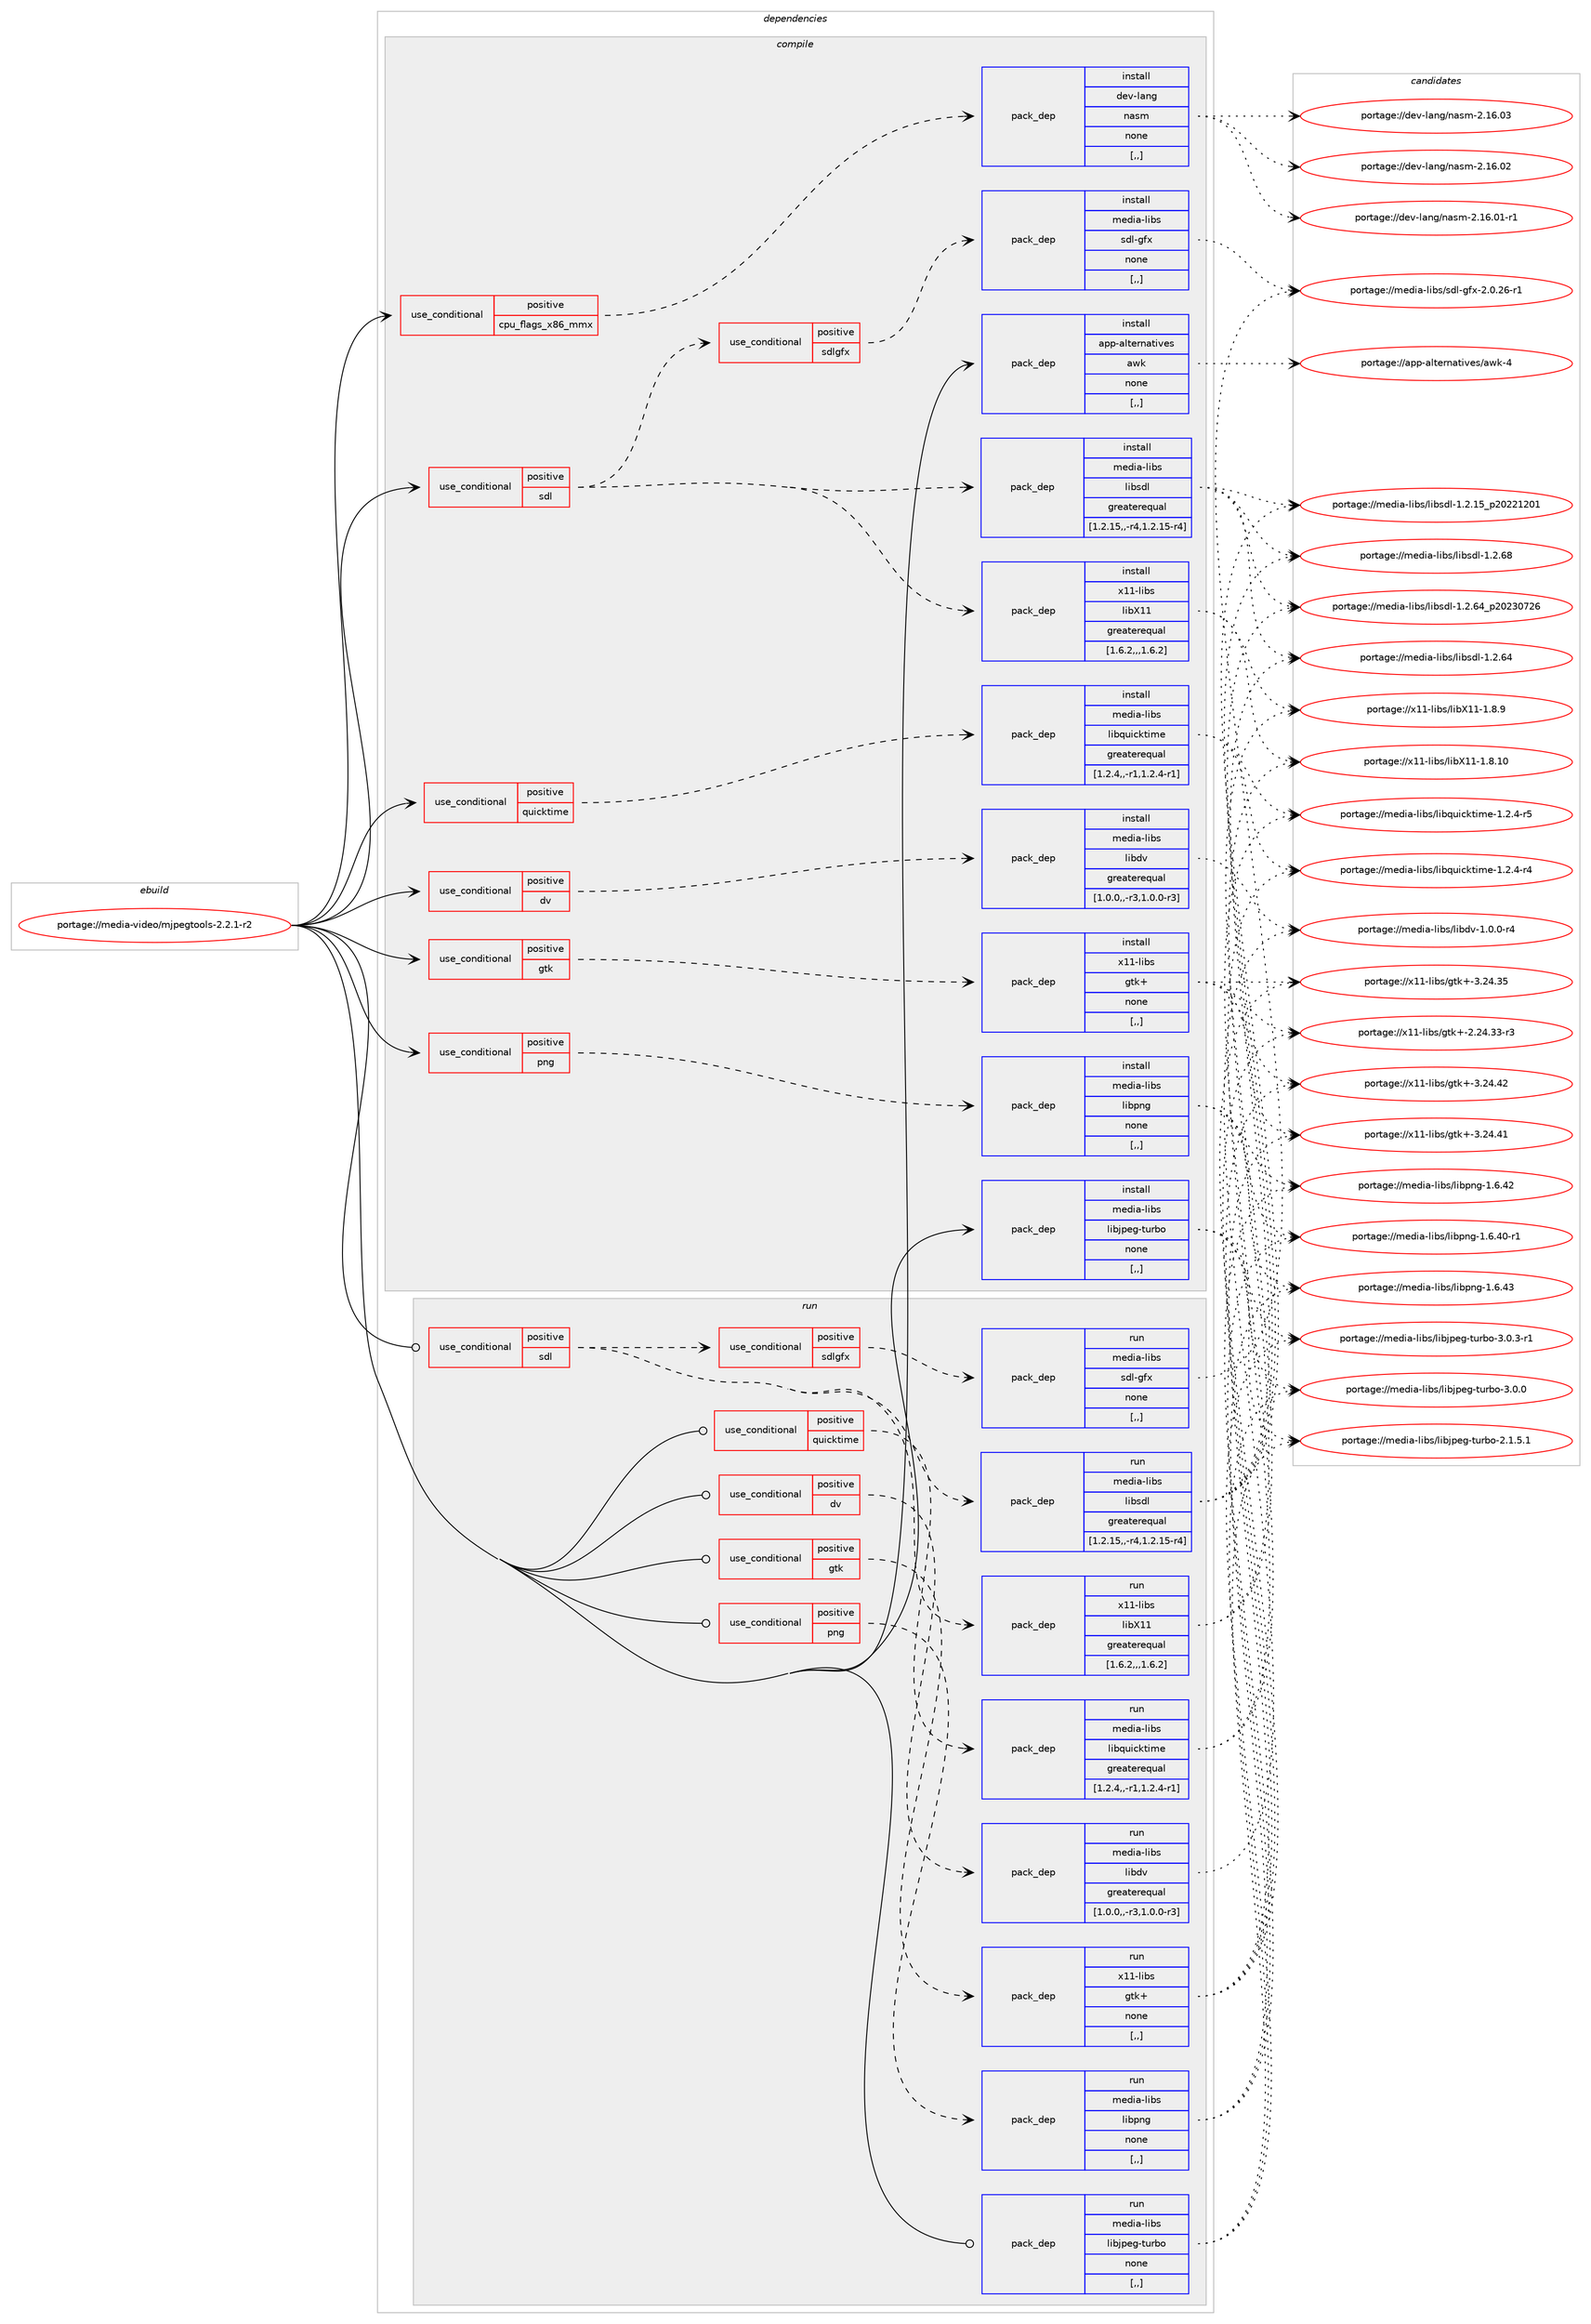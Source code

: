 digraph prolog {

# *************
# Graph options
# *************

newrank=true;
concentrate=true;
compound=true;
graph [rankdir=LR,fontname=Helvetica,fontsize=10,ranksep=1.5];#, ranksep=2.5, nodesep=0.2];
edge  [arrowhead=vee];
node  [fontname=Helvetica,fontsize=10];

# **********
# The ebuild
# **********

subgraph cluster_leftcol {
color=gray;
label=<<i>ebuild</i>>;
id [label="portage://media-video/mjpegtools-2.2.1-r2", color=red, width=4, href="../media-video/mjpegtools-2.2.1-r2.svg"];
}

# ****************
# The dependencies
# ****************

subgraph cluster_midcol {
color=gray;
label=<<i>dependencies</i>>;
subgraph cluster_compile {
fillcolor="#eeeeee";
style=filled;
label=<<i>compile</i>>;
subgraph cond84137 {
dependency329243 [label=<<TABLE BORDER="0" CELLBORDER="1" CELLSPACING="0" CELLPADDING="4"><TR><TD ROWSPAN="3" CELLPADDING="10">use_conditional</TD></TR><TR><TD>positive</TD></TR><TR><TD>cpu_flags_x86_mmx</TD></TR></TABLE>>, shape=none, color=red];
subgraph pack242594 {
dependency329244 [label=<<TABLE BORDER="0" CELLBORDER="1" CELLSPACING="0" CELLPADDING="4" WIDTH="220"><TR><TD ROWSPAN="6" CELLPADDING="30">pack_dep</TD></TR><TR><TD WIDTH="110">install</TD></TR><TR><TD>dev-lang</TD></TR><TR><TD>nasm</TD></TR><TR><TD>none</TD></TR><TR><TD>[,,]</TD></TR></TABLE>>, shape=none, color=blue];
}
dependency329243:e -> dependency329244:w [weight=20,style="dashed",arrowhead="vee"];
}
id:e -> dependency329243:w [weight=20,style="solid",arrowhead="vee"];
subgraph cond84138 {
dependency329245 [label=<<TABLE BORDER="0" CELLBORDER="1" CELLSPACING="0" CELLPADDING="4"><TR><TD ROWSPAN="3" CELLPADDING="10">use_conditional</TD></TR><TR><TD>positive</TD></TR><TR><TD>dv</TD></TR></TABLE>>, shape=none, color=red];
subgraph pack242595 {
dependency329246 [label=<<TABLE BORDER="0" CELLBORDER="1" CELLSPACING="0" CELLPADDING="4" WIDTH="220"><TR><TD ROWSPAN="6" CELLPADDING="30">pack_dep</TD></TR><TR><TD WIDTH="110">install</TD></TR><TR><TD>media-libs</TD></TR><TR><TD>libdv</TD></TR><TR><TD>greaterequal</TD></TR><TR><TD>[1.0.0,,-r3,1.0.0-r3]</TD></TR></TABLE>>, shape=none, color=blue];
}
dependency329245:e -> dependency329246:w [weight=20,style="dashed",arrowhead="vee"];
}
id:e -> dependency329245:w [weight=20,style="solid",arrowhead="vee"];
subgraph cond84139 {
dependency329247 [label=<<TABLE BORDER="0" CELLBORDER="1" CELLSPACING="0" CELLPADDING="4"><TR><TD ROWSPAN="3" CELLPADDING="10">use_conditional</TD></TR><TR><TD>positive</TD></TR><TR><TD>gtk</TD></TR></TABLE>>, shape=none, color=red];
subgraph pack242596 {
dependency329248 [label=<<TABLE BORDER="0" CELLBORDER="1" CELLSPACING="0" CELLPADDING="4" WIDTH="220"><TR><TD ROWSPAN="6" CELLPADDING="30">pack_dep</TD></TR><TR><TD WIDTH="110">install</TD></TR><TR><TD>x11-libs</TD></TR><TR><TD>gtk+</TD></TR><TR><TD>none</TD></TR><TR><TD>[,,]</TD></TR></TABLE>>, shape=none, color=blue];
}
dependency329247:e -> dependency329248:w [weight=20,style="dashed",arrowhead="vee"];
}
id:e -> dependency329247:w [weight=20,style="solid",arrowhead="vee"];
subgraph cond84140 {
dependency329249 [label=<<TABLE BORDER="0" CELLBORDER="1" CELLSPACING="0" CELLPADDING="4"><TR><TD ROWSPAN="3" CELLPADDING="10">use_conditional</TD></TR><TR><TD>positive</TD></TR><TR><TD>png</TD></TR></TABLE>>, shape=none, color=red];
subgraph pack242597 {
dependency329250 [label=<<TABLE BORDER="0" CELLBORDER="1" CELLSPACING="0" CELLPADDING="4" WIDTH="220"><TR><TD ROWSPAN="6" CELLPADDING="30">pack_dep</TD></TR><TR><TD WIDTH="110">install</TD></TR><TR><TD>media-libs</TD></TR><TR><TD>libpng</TD></TR><TR><TD>none</TD></TR><TR><TD>[,,]</TD></TR></TABLE>>, shape=none, color=blue];
}
dependency329249:e -> dependency329250:w [weight=20,style="dashed",arrowhead="vee"];
}
id:e -> dependency329249:w [weight=20,style="solid",arrowhead="vee"];
subgraph cond84141 {
dependency329251 [label=<<TABLE BORDER="0" CELLBORDER="1" CELLSPACING="0" CELLPADDING="4"><TR><TD ROWSPAN="3" CELLPADDING="10">use_conditional</TD></TR><TR><TD>positive</TD></TR><TR><TD>quicktime</TD></TR></TABLE>>, shape=none, color=red];
subgraph pack242598 {
dependency329252 [label=<<TABLE BORDER="0" CELLBORDER="1" CELLSPACING="0" CELLPADDING="4" WIDTH="220"><TR><TD ROWSPAN="6" CELLPADDING="30">pack_dep</TD></TR><TR><TD WIDTH="110">install</TD></TR><TR><TD>media-libs</TD></TR><TR><TD>libquicktime</TD></TR><TR><TD>greaterequal</TD></TR><TR><TD>[1.2.4,,-r1,1.2.4-r1]</TD></TR></TABLE>>, shape=none, color=blue];
}
dependency329251:e -> dependency329252:w [weight=20,style="dashed",arrowhead="vee"];
}
id:e -> dependency329251:w [weight=20,style="solid",arrowhead="vee"];
subgraph cond84142 {
dependency329253 [label=<<TABLE BORDER="0" CELLBORDER="1" CELLSPACING="0" CELLPADDING="4"><TR><TD ROWSPAN="3" CELLPADDING="10">use_conditional</TD></TR><TR><TD>positive</TD></TR><TR><TD>sdl</TD></TR></TABLE>>, shape=none, color=red];
subgraph pack242599 {
dependency329254 [label=<<TABLE BORDER="0" CELLBORDER="1" CELLSPACING="0" CELLPADDING="4" WIDTH="220"><TR><TD ROWSPAN="6" CELLPADDING="30">pack_dep</TD></TR><TR><TD WIDTH="110">install</TD></TR><TR><TD>media-libs</TD></TR><TR><TD>libsdl</TD></TR><TR><TD>greaterequal</TD></TR><TR><TD>[1.2.15,,-r4,1.2.15-r4]</TD></TR></TABLE>>, shape=none, color=blue];
}
dependency329253:e -> dependency329254:w [weight=20,style="dashed",arrowhead="vee"];
subgraph pack242600 {
dependency329255 [label=<<TABLE BORDER="0" CELLBORDER="1" CELLSPACING="0" CELLPADDING="4" WIDTH="220"><TR><TD ROWSPAN="6" CELLPADDING="30">pack_dep</TD></TR><TR><TD WIDTH="110">install</TD></TR><TR><TD>x11-libs</TD></TR><TR><TD>libX11</TD></TR><TR><TD>greaterequal</TD></TR><TR><TD>[1.6.2,,,1.6.2]</TD></TR></TABLE>>, shape=none, color=blue];
}
dependency329253:e -> dependency329255:w [weight=20,style="dashed",arrowhead="vee"];
subgraph cond84143 {
dependency329256 [label=<<TABLE BORDER="0" CELLBORDER="1" CELLSPACING="0" CELLPADDING="4"><TR><TD ROWSPAN="3" CELLPADDING="10">use_conditional</TD></TR><TR><TD>positive</TD></TR><TR><TD>sdlgfx</TD></TR></TABLE>>, shape=none, color=red];
subgraph pack242601 {
dependency329257 [label=<<TABLE BORDER="0" CELLBORDER="1" CELLSPACING="0" CELLPADDING="4" WIDTH="220"><TR><TD ROWSPAN="6" CELLPADDING="30">pack_dep</TD></TR><TR><TD WIDTH="110">install</TD></TR><TR><TD>media-libs</TD></TR><TR><TD>sdl-gfx</TD></TR><TR><TD>none</TD></TR><TR><TD>[,,]</TD></TR></TABLE>>, shape=none, color=blue];
}
dependency329256:e -> dependency329257:w [weight=20,style="dashed",arrowhead="vee"];
}
dependency329253:e -> dependency329256:w [weight=20,style="dashed",arrowhead="vee"];
}
id:e -> dependency329253:w [weight=20,style="solid",arrowhead="vee"];
subgraph pack242602 {
dependency329258 [label=<<TABLE BORDER="0" CELLBORDER="1" CELLSPACING="0" CELLPADDING="4" WIDTH="220"><TR><TD ROWSPAN="6" CELLPADDING="30">pack_dep</TD></TR><TR><TD WIDTH="110">install</TD></TR><TR><TD>app-alternatives</TD></TR><TR><TD>awk</TD></TR><TR><TD>none</TD></TR><TR><TD>[,,]</TD></TR></TABLE>>, shape=none, color=blue];
}
id:e -> dependency329258:w [weight=20,style="solid",arrowhead="vee"];
subgraph pack242603 {
dependency329259 [label=<<TABLE BORDER="0" CELLBORDER="1" CELLSPACING="0" CELLPADDING="4" WIDTH="220"><TR><TD ROWSPAN="6" CELLPADDING="30">pack_dep</TD></TR><TR><TD WIDTH="110">install</TD></TR><TR><TD>media-libs</TD></TR><TR><TD>libjpeg-turbo</TD></TR><TR><TD>none</TD></TR><TR><TD>[,,]</TD></TR></TABLE>>, shape=none, color=blue];
}
id:e -> dependency329259:w [weight=20,style="solid",arrowhead="vee"];
}
subgraph cluster_compileandrun {
fillcolor="#eeeeee";
style=filled;
label=<<i>compile and run</i>>;
}
subgraph cluster_run {
fillcolor="#eeeeee";
style=filled;
label=<<i>run</i>>;
subgraph cond84144 {
dependency329260 [label=<<TABLE BORDER="0" CELLBORDER="1" CELLSPACING="0" CELLPADDING="4"><TR><TD ROWSPAN="3" CELLPADDING="10">use_conditional</TD></TR><TR><TD>positive</TD></TR><TR><TD>dv</TD></TR></TABLE>>, shape=none, color=red];
subgraph pack242604 {
dependency329261 [label=<<TABLE BORDER="0" CELLBORDER="1" CELLSPACING="0" CELLPADDING="4" WIDTH="220"><TR><TD ROWSPAN="6" CELLPADDING="30">pack_dep</TD></TR><TR><TD WIDTH="110">run</TD></TR><TR><TD>media-libs</TD></TR><TR><TD>libdv</TD></TR><TR><TD>greaterequal</TD></TR><TR><TD>[1.0.0,,-r3,1.0.0-r3]</TD></TR></TABLE>>, shape=none, color=blue];
}
dependency329260:e -> dependency329261:w [weight=20,style="dashed",arrowhead="vee"];
}
id:e -> dependency329260:w [weight=20,style="solid",arrowhead="odot"];
subgraph cond84145 {
dependency329262 [label=<<TABLE BORDER="0" CELLBORDER="1" CELLSPACING="0" CELLPADDING="4"><TR><TD ROWSPAN="3" CELLPADDING="10">use_conditional</TD></TR><TR><TD>positive</TD></TR><TR><TD>gtk</TD></TR></TABLE>>, shape=none, color=red];
subgraph pack242605 {
dependency329263 [label=<<TABLE BORDER="0" CELLBORDER="1" CELLSPACING="0" CELLPADDING="4" WIDTH="220"><TR><TD ROWSPAN="6" CELLPADDING="30">pack_dep</TD></TR><TR><TD WIDTH="110">run</TD></TR><TR><TD>x11-libs</TD></TR><TR><TD>gtk+</TD></TR><TR><TD>none</TD></TR><TR><TD>[,,]</TD></TR></TABLE>>, shape=none, color=blue];
}
dependency329262:e -> dependency329263:w [weight=20,style="dashed",arrowhead="vee"];
}
id:e -> dependency329262:w [weight=20,style="solid",arrowhead="odot"];
subgraph cond84146 {
dependency329264 [label=<<TABLE BORDER="0" CELLBORDER="1" CELLSPACING="0" CELLPADDING="4"><TR><TD ROWSPAN="3" CELLPADDING="10">use_conditional</TD></TR><TR><TD>positive</TD></TR><TR><TD>png</TD></TR></TABLE>>, shape=none, color=red];
subgraph pack242606 {
dependency329265 [label=<<TABLE BORDER="0" CELLBORDER="1" CELLSPACING="0" CELLPADDING="4" WIDTH="220"><TR><TD ROWSPAN="6" CELLPADDING="30">pack_dep</TD></TR><TR><TD WIDTH="110">run</TD></TR><TR><TD>media-libs</TD></TR><TR><TD>libpng</TD></TR><TR><TD>none</TD></TR><TR><TD>[,,]</TD></TR></TABLE>>, shape=none, color=blue];
}
dependency329264:e -> dependency329265:w [weight=20,style="dashed",arrowhead="vee"];
}
id:e -> dependency329264:w [weight=20,style="solid",arrowhead="odot"];
subgraph cond84147 {
dependency329266 [label=<<TABLE BORDER="0" CELLBORDER="1" CELLSPACING="0" CELLPADDING="4"><TR><TD ROWSPAN="3" CELLPADDING="10">use_conditional</TD></TR><TR><TD>positive</TD></TR><TR><TD>quicktime</TD></TR></TABLE>>, shape=none, color=red];
subgraph pack242607 {
dependency329267 [label=<<TABLE BORDER="0" CELLBORDER="1" CELLSPACING="0" CELLPADDING="4" WIDTH="220"><TR><TD ROWSPAN="6" CELLPADDING="30">pack_dep</TD></TR><TR><TD WIDTH="110">run</TD></TR><TR><TD>media-libs</TD></TR><TR><TD>libquicktime</TD></TR><TR><TD>greaterequal</TD></TR><TR><TD>[1.2.4,,-r1,1.2.4-r1]</TD></TR></TABLE>>, shape=none, color=blue];
}
dependency329266:e -> dependency329267:w [weight=20,style="dashed",arrowhead="vee"];
}
id:e -> dependency329266:w [weight=20,style="solid",arrowhead="odot"];
subgraph cond84148 {
dependency329268 [label=<<TABLE BORDER="0" CELLBORDER="1" CELLSPACING="0" CELLPADDING="4"><TR><TD ROWSPAN="3" CELLPADDING="10">use_conditional</TD></TR><TR><TD>positive</TD></TR><TR><TD>sdl</TD></TR></TABLE>>, shape=none, color=red];
subgraph pack242608 {
dependency329269 [label=<<TABLE BORDER="0" CELLBORDER="1" CELLSPACING="0" CELLPADDING="4" WIDTH="220"><TR><TD ROWSPAN="6" CELLPADDING="30">pack_dep</TD></TR><TR><TD WIDTH="110">run</TD></TR><TR><TD>media-libs</TD></TR><TR><TD>libsdl</TD></TR><TR><TD>greaterequal</TD></TR><TR><TD>[1.2.15,,-r4,1.2.15-r4]</TD></TR></TABLE>>, shape=none, color=blue];
}
dependency329268:e -> dependency329269:w [weight=20,style="dashed",arrowhead="vee"];
subgraph pack242609 {
dependency329270 [label=<<TABLE BORDER="0" CELLBORDER="1" CELLSPACING="0" CELLPADDING="4" WIDTH="220"><TR><TD ROWSPAN="6" CELLPADDING="30">pack_dep</TD></TR><TR><TD WIDTH="110">run</TD></TR><TR><TD>x11-libs</TD></TR><TR><TD>libX11</TD></TR><TR><TD>greaterequal</TD></TR><TR><TD>[1.6.2,,,1.6.2]</TD></TR></TABLE>>, shape=none, color=blue];
}
dependency329268:e -> dependency329270:w [weight=20,style="dashed",arrowhead="vee"];
subgraph cond84149 {
dependency329271 [label=<<TABLE BORDER="0" CELLBORDER="1" CELLSPACING="0" CELLPADDING="4"><TR><TD ROWSPAN="3" CELLPADDING="10">use_conditional</TD></TR><TR><TD>positive</TD></TR><TR><TD>sdlgfx</TD></TR></TABLE>>, shape=none, color=red];
subgraph pack242610 {
dependency329272 [label=<<TABLE BORDER="0" CELLBORDER="1" CELLSPACING="0" CELLPADDING="4" WIDTH="220"><TR><TD ROWSPAN="6" CELLPADDING="30">pack_dep</TD></TR><TR><TD WIDTH="110">run</TD></TR><TR><TD>media-libs</TD></TR><TR><TD>sdl-gfx</TD></TR><TR><TD>none</TD></TR><TR><TD>[,,]</TD></TR></TABLE>>, shape=none, color=blue];
}
dependency329271:e -> dependency329272:w [weight=20,style="dashed",arrowhead="vee"];
}
dependency329268:e -> dependency329271:w [weight=20,style="dashed",arrowhead="vee"];
}
id:e -> dependency329268:w [weight=20,style="solid",arrowhead="odot"];
subgraph pack242611 {
dependency329273 [label=<<TABLE BORDER="0" CELLBORDER="1" CELLSPACING="0" CELLPADDING="4" WIDTH="220"><TR><TD ROWSPAN="6" CELLPADDING="30">pack_dep</TD></TR><TR><TD WIDTH="110">run</TD></TR><TR><TD>media-libs</TD></TR><TR><TD>libjpeg-turbo</TD></TR><TR><TD>none</TD></TR><TR><TD>[,,]</TD></TR></TABLE>>, shape=none, color=blue];
}
id:e -> dependency329273:w [weight=20,style="solid",arrowhead="odot"];
}
}

# **************
# The candidates
# **************

subgraph cluster_choices {
rank=same;
color=gray;
label=<<i>candidates</i>>;

subgraph choice242594 {
color=black;
nodesep=1;
choice100101118451089711010347110971151094550464954464851 [label="portage://dev-lang/nasm-2.16.03", color=red, width=4,href="../dev-lang/nasm-2.16.03.svg"];
choice100101118451089711010347110971151094550464954464850 [label="portage://dev-lang/nasm-2.16.02", color=red, width=4,href="../dev-lang/nasm-2.16.02.svg"];
choice1001011184510897110103471109711510945504649544648494511449 [label="portage://dev-lang/nasm-2.16.01-r1", color=red, width=4,href="../dev-lang/nasm-2.16.01-r1.svg"];
dependency329244:e -> choice100101118451089711010347110971151094550464954464851:w [style=dotted,weight="100"];
dependency329244:e -> choice100101118451089711010347110971151094550464954464850:w [style=dotted,weight="100"];
dependency329244:e -> choice1001011184510897110103471109711510945504649544648494511449:w [style=dotted,weight="100"];
}
subgraph choice242595 {
color=black;
nodesep=1;
choice10910110010597451081059811547108105981001184549464846484511452 [label="portage://media-libs/libdv-1.0.0-r4", color=red, width=4,href="../media-libs/libdv-1.0.0-r4.svg"];
dependency329246:e -> choice10910110010597451081059811547108105981001184549464846484511452:w [style=dotted,weight="100"];
}
subgraph choice242596 {
color=black;
nodesep=1;
choice1204949451081059811547103116107434551465052465250 [label="portage://x11-libs/gtk+-3.24.42", color=red, width=4,href="../x11-libs/gtk+-3.24.42.svg"];
choice1204949451081059811547103116107434551465052465249 [label="portage://x11-libs/gtk+-3.24.41", color=red, width=4,href="../x11-libs/gtk+-3.24.41.svg"];
choice1204949451081059811547103116107434551465052465153 [label="portage://x11-libs/gtk+-3.24.35", color=red, width=4,href="../x11-libs/gtk+-3.24.35.svg"];
choice12049494510810598115471031161074345504650524651514511451 [label="portage://x11-libs/gtk+-2.24.33-r3", color=red, width=4,href="../x11-libs/gtk+-2.24.33-r3.svg"];
dependency329248:e -> choice1204949451081059811547103116107434551465052465250:w [style=dotted,weight="100"];
dependency329248:e -> choice1204949451081059811547103116107434551465052465249:w [style=dotted,weight="100"];
dependency329248:e -> choice1204949451081059811547103116107434551465052465153:w [style=dotted,weight="100"];
dependency329248:e -> choice12049494510810598115471031161074345504650524651514511451:w [style=dotted,weight="100"];
}
subgraph choice242597 {
color=black;
nodesep=1;
choice109101100105974510810598115471081059811211010345494654465251 [label="portage://media-libs/libpng-1.6.43", color=red, width=4,href="../media-libs/libpng-1.6.43.svg"];
choice109101100105974510810598115471081059811211010345494654465250 [label="portage://media-libs/libpng-1.6.42", color=red, width=4,href="../media-libs/libpng-1.6.42.svg"];
choice1091011001059745108105981154710810598112110103454946544652484511449 [label="portage://media-libs/libpng-1.6.40-r1", color=red, width=4,href="../media-libs/libpng-1.6.40-r1.svg"];
dependency329250:e -> choice109101100105974510810598115471081059811211010345494654465251:w [style=dotted,weight="100"];
dependency329250:e -> choice109101100105974510810598115471081059811211010345494654465250:w [style=dotted,weight="100"];
dependency329250:e -> choice1091011001059745108105981154710810598112110103454946544652484511449:w [style=dotted,weight="100"];
}
subgraph choice242598 {
color=black;
nodesep=1;
choice1091011001059745108105981154710810598113117105991071161051091014549465046524511453 [label="portage://media-libs/libquicktime-1.2.4-r5", color=red, width=4,href="../media-libs/libquicktime-1.2.4-r5.svg"];
choice1091011001059745108105981154710810598113117105991071161051091014549465046524511452 [label="portage://media-libs/libquicktime-1.2.4-r4", color=red, width=4,href="../media-libs/libquicktime-1.2.4-r4.svg"];
dependency329252:e -> choice1091011001059745108105981154710810598113117105991071161051091014549465046524511453:w [style=dotted,weight="100"];
dependency329252:e -> choice1091011001059745108105981154710810598113117105991071161051091014549465046524511452:w [style=dotted,weight="100"];
}
subgraph choice242599 {
color=black;
nodesep=1;
choice109101100105974510810598115471081059811510010845494650465456 [label="portage://media-libs/libsdl-1.2.68", color=red, width=4,href="../media-libs/libsdl-1.2.68.svg"];
choice109101100105974510810598115471081059811510010845494650465452951125048505148555054 [label="portage://media-libs/libsdl-1.2.64_p20230726", color=red, width=4,href="../media-libs/libsdl-1.2.64_p20230726.svg"];
choice109101100105974510810598115471081059811510010845494650465452 [label="portage://media-libs/libsdl-1.2.64", color=red, width=4,href="../media-libs/libsdl-1.2.64.svg"];
choice109101100105974510810598115471081059811510010845494650464953951125048505049504849 [label="portage://media-libs/libsdl-1.2.15_p20221201", color=red, width=4,href="../media-libs/libsdl-1.2.15_p20221201.svg"];
dependency329254:e -> choice109101100105974510810598115471081059811510010845494650465456:w [style=dotted,weight="100"];
dependency329254:e -> choice109101100105974510810598115471081059811510010845494650465452951125048505148555054:w [style=dotted,weight="100"];
dependency329254:e -> choice109101100105974510810598115471081059811510010845494650465452:w [style=dotted,weight="100"];
dependency329254:e -> choice109101100105974510810598115471081059811510010845494650464953951125048505049504849:w [style=dotted,weight="100"];
}
subgraph choice242600 {
color=black;
nodesep=1;
choice12049494510810598115471081059888494945494656464948 [label="portage://x11-libs/libX11-1.8.10", color=red, width=4,href="../x11-libs/libX11-1.8.10.svg"];
choice120494945108105981154710810598884949454946564657 [label="portage://x11-libs/libX11-1.8.9", color=red, width=4,href="../x11-libs/libX11-1.8.9.svg"];
dependency329255:e -> choice12049494510810598115471081059888494945494656464948:w [style=dotted,weight="100"];
dependency329255:e -> choice120494945108105981154710810598884949454946564657:w [style=dotted,weight="100"];
}
subgraph choice242601 {
color=black;
nodesep=1;
choice1091011001059745108105981154711510010845103102120455046484650544511449 [label="portage://media-libs/sdl-gfx-2.0.26-r1", color=red, width=4,href="../media-libs/sdl-gfx-2.0.26-r1.svg"];
dependency329257:e -> choice1091011001059745108105981154711510010845103102120455046484650544511449:w [style=dotted,weight="100"];
}
subgraph choice242602 {
color=black;
nodesep=1;
choice9711211245971081161011141109711610511810111547971191074552 [label="portage://app-alternatives/awk-4", color=red, width=4,href="../app-alternatives/awk-4.svg"];
dependency329258:e -> choice9711211245971081161011141109711610511810111547971191074552:w [style=dotted,weight="100"];
}
subgraph choice242603 {
color=black;
nodesep=1;
choice109101100105974510810598115471081059810611210110345116117114981114551464846514511449 [label="portage://media-libs/libjpeg-turbo-3.0.3-r1", color=red, width=4,href="../media-libs/libjpeg-turbo-3.0.3-r1.svg"];
choice10910110010597451081059811547108105981061121011034511611711498111455146484648 [label="portage://media-libs/libjpeg-turbo-3.0.0", color=red, width=4,href="../media-libs/libjpeg-turbo-3.0.0.svg"];
choice109101100105974510810598115471081059810611210110345116117114981114550464946534649 [label="portage://media-libs/libjpeg-turbo-2.1.5.1", color=red, width=4,href="../media-libs/libjpeg-turbo-2.1.5.1.svg"];
dependency329259:e -> choice109101100105974510810598115471081059810611210110345116117114981114551464846514511449:w [style=dotted,weight="100"];
dependency329259:e -> choice10910110010597451081059811547108105981061121011034511611711498111455146484648:w [style=dotted,weight="100"];
dependency329259:e -> choice109101100105974510810598115471081059810611210110345116117114981114550464946534649:w [style=dotted,weight="100"];
}
subgraph choice242604 {
color=black;
nodesep=1;
choice10910110010597451081059811547108105981001184549464846484511452 [label="portage://media-libs/libdv-1.0.0-r4", color=red, width=4,href="../media-libs/libdv-1.0.0-r4.svg"];
dependency329261:e -> choice10910110010597451081059811547108105981001184549464846484511452:w [style=dotted,weight="100"];
}
subgraph choice242605 {
color=black;
nodesep=1;
choice1204949451081059811547103116107434551465052465250 [label="portage://x11-libs/gtk+-3.24.42", color=red, width=4,href="../x11-libs/gtk+-3.24.42.svg"];
choice1204949451081059811547103116107434551465052465249 [label="portage://x11-libs/gtk+-3.24.41", color=red, width=4,href="../x11-libs/gtk+-3.24.41.svg"];
choice1204949451081059811547103116107434551465052465153 [label="portage://x11-libs/gtk+-3.24.35", color=red, width=4,href="../x11-libs/gtk+-3.24.35.svg"];
choice12049494510810598115471031161074345504650524651514511451 [label="portage://x11-libs/gtk+-2.24.33-r3", color=red, width=4,href="../x11-libs/gtk+-2.24.33-r3.svg"];
dependency329263:e -> choice1204949451081059811547103116107434551465052465250:w [style=dotted,weight="100"];
dependency329263:e -> choice1204949451081059811547103116107434551465052465249:w [style=dotted,weight="100"];
dependency329263:e -> choice1204949451081059811547103116107434551465052465153:w [style=dotted,weight="100"];
dependency329263:e -> choice12049494510810598115471031161074345504650524651514511451:w [style=dotted,weight="100"];
}
subgraph choice242606 {
color=black;
nodesep=1;
choice109101100105974510810598115471081059811211010345494654465251 [label="portage://media-libs/libpng-1.6.43", color=red, width=4,href="../media-libs/libpng-1.6.43.svg"];
choice109101100105974510810598115471081059811211010345494654465250 [label="portage://media-libs/libpng-1.6.42", color=red, width=4,href="../media-libs/libpng-1.6.42.svg"];
choice1091011001059745108105981154710810598112110103454946544652484511449 [label="portage://media-libs/libpng-1.6.40-r1", color=red, width=4,href="../media-libs/libpng-1.6.40-r1.svg"];
dependency329265:e -> choice109101100105974510810598115471081059811211010345494654465251:w [style=dotted,weight="100"];
dependency329265:e -> choice109101100105974510810598115471081059811211010345494654465250:w [style=dotted,weight="100"];
dependency329265:e -> choice1091011001059745108105981154710810598112110103454946544652484511449:w [style=dotted,weight="100"];
}
subgraph choice242607 {
color=black;
nodesep=1;
choice1091011001059745108105981154710810598113117105991071161051091014549465046524511453 [label="portage://media-libs/libquicktime-1.2.4-r5", color=red, width=4,href="../media-libs/libquicktime-1.2.4-r5.svg"];
choice1091011001059745108105981154710810598113117105991071161051091014549465046524511452 [label="portage://media-libs/libquicktime-1.2.4-r4", color=red, width=4,href="../media-libs/libquicktime-1.2.4-r4.svg"];
dependency329267:e -> choice1091011001059745108105981154710810598113117105991071161051091014549465046524511453:w [style=dotted,weight="100"];
dependency329267:e -> choice1091011001059745108105981154710810598113117105991071161051091014549465046524511452:w [style=dotted,weight="100"];
}
subgraph choice242608 {
color=black;
nodesep=1;
choice109101100105974510810598115471081059811510010845494650465456 [label="portage://media-libs/libsdl-1.2.68", color=red, width=4,href="../media-libs/libsdl-1.2.68.svg"];
choice109101100105974510810598115471081059811510010845494650465452951125048505148555054 [label="portage://media-libs/libsdl-1.2.64_p20230726", color=red, width=4,href="../media-libs/libsdl-1.2.64_p20230726.svg"];
choice109101100105974510810598115471081059811510010845494650465452 [label="portage://media-libs/libsdl-1.2.64", color=red, width=4,href="../media-libs/libsdl-1.2.64.svg"];
choice109101100105974510810598115471081059811510010845494650464953951125048505049504849 [label="portage://media-libs/libsdl-1.2.15_p20221201", color=red, width=4,href="../media-libs/libsdl-1.2.15_p20221201.svg"];
dependency329269:e -> choice109101100105974510810598115471081059811510010845494650465456:w [style=dotted,weight="100"];
dependency329269:e -> choice109101100105974510810598115471081059811510010845494650465452951125048505148555054:w [style=dotted,weight="100"];
dependency329269:e -> choice109101100105974510810598115471081059811510010845494650465452:w [style=dotted,weight="100"];
dependency329269:e -> choice109101100105974510810598115471081059811510010845494650464953951125048505049504849:w [style=dotted,weight="100"];
}
subgraph choice242609 {
color=black;
nodesep=1;
choice12049494510810598115471081059888494945494656464948 [label="portage://x11-libs/libX11-1.8.10", color=red, width=4,href="../x11-libs/libX11-1.8.10.svg"];
choice120494945108105981154710810598884949454946564657 [label="portage://x11-libs/libX11-1.8.9", color=red, width=4,href="../x11-libs/libX11-1.8.9.svg"];
dependency329270:e -> choice12049494510810598115471081059888494945494656464948:w [style=dotted,weight="100"];
dependency329270:e -> choice120494945108105981154710810598884949454946564657:w [style=dotted,weight="100"];
}
subgraph choice242610 {
color=black;
nodesep=1;
choice1091011001059745108105981154711510010845103102120455046484650544511449 [label="portage://media-libs/sdl-gfx-2.0.26-r1", color=red, width=4,href="../media-libs/sdl-gfx-2.0.26-r1.svg"];
dependency329272:e -> choice1091011001059745108105981154711510010845103102120455046484650544511449:w [style=dotted,weight="100"];
}
subgraph choice242611 {
color=black;
nodesep=1;
choice109101100105974510810598115471081059810611210110345116117114981114551464846514511449 [label="portage://media-libs/libjpeg-turbo-3.0.3-r1", color=red, width=4,href="../media-libs/libjpeg-turbo-3.0.3-r1.svg"];
choice10910110010597451081059811547108105981061121011034511611711498111455146484648 [label="portage://media-libs/libjpeg-turbo-3.0.0", color=red, width=4,href="../media-libs/libjpeg-turbo-3.0.0.svg"];
choice109101100105974510810598115471081059810611210110345116117114981114550464946534649 [label="portage://media-libs/libjpeg-turbo-2.1.5.1", color=red, width=4,href="../media-libs/libjpeg-turbo-2.1.5.1.svg"];
dependency329273:e -> choice109101100105974510810598115471081059810611210110345116117114981114551464846514511449:w [style=dotted,weight="100"];
dependency329273:e -> choice10910110010597451081059811547108105981061121011034511611711498111455146484648:w [style=dotted,weight="100"];
dependency329273:e -> choice109101100105974510810598115471081059810611210110345116117114981114550464946534649:w [style=dotted,weight="100"];
}
}

}
